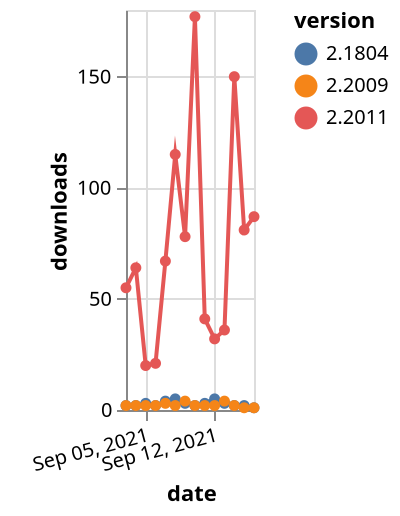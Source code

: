 {"$schema": "https://vega.github.io/schema/vega-lite/v5.json", "description": "A simple bar chart with embedded data.", "data": {"values": [{"date": "2021-09-03", "total": 5118, "delta": 2, "version": "2.1804"}, {"date": "2021-09-04", "total": 5120, "delta": 2, "version": "2.1804"}, {"date": "2021-09-05", "total": 5123, "delta": 3, "version": "2.1804"}, {"date": "2021-09-06", "total": 5125, "delta": 2, "version": "2.1804"}, {"date": "2021-09-07", "total": 5129, "delta": 4, "version": "2.1804"}, {"date": "2021-09-08", "total": 5134, "delta": 5, "version": "2.1804"}, {"date": "2021-09-09", "total": 5137, "delta": 3, "version": "2.1804"}, {"date": "2021-09-10", "total": 5139, "delta": 2, "version": "2.1804"}, {"date": "2021-09-11", "total": 5142, "delta": 3, "version": "2.1804"}, {"date": "2021-09-12", "total": 5147, "delta": 5, "version": "2.1804"}, {"date": "2021-09-13", "total": 5150, "delta": 3, "version": "2.1804"}, {"date": "2021-09-14", "total": 5152, "delta": 2, "version": "2.1804"}, {"date": "2021-09-15", "total": 5154, "delta": 2, "version": "2.1804"}, {"date": "2021-09-16", "total": 5155, "delta": 1, "version": "2.1804"}, {"date": "2021-09-03", "total": 74504, "delta": 55, "version": "2.2011"}, {"date": "2021-09-04", "total": 74568, "delta": 64, "version": "2.2011"}, {"date": "2021-09-05", "total": 74588, "delta": 20, "version": "2.2011"}, {"date": "2021-09-06", "total": 74609, "delta": 21, "version": "2.2011"}, {"date": "2021-09-07", "total": 74676, "delta": 67, "version": "2.2011"}, {"date": "2021-09-08", "total": 74791, "delta": 115, "version": "2.2011"}, {"date": "2021-09-09", "total": 74869, "delta": 78, "version": "2.2011"}, {"date": "2021-09-10", "total": 75046, "delta": 177, "version": "2.2011"}, {"date": "2021-09-11", "total": 75087, "delta": 41, "version": "2.2011"}, {"date": "2021-09-12", "total": 75119, "delta": 32, "version": "2.2011"}, {"date": "2021-09-13", "total": 75155, "delta": 36, "version": "2.2011"}, {"date": "2021-09-14", "total": 75305, "delta": 150, "version": "2.2011"}, {"date": "2021-09-15", "total": 75386, "delta": 81, "version": "2.2011"}, {"date": "2021-09-16", "total": 75473, "delta": 87, "version": "2.2011"}, {"date": "2021-09-03", "total": 4731, "delta": 2, "version": "2.2009"}, {"date": "2021-09-04", "total": 4733, "delta": 2, "version": "2.2009"}, {"date": "2021-09-05", "total": 4735, "delta": 2, "version": "2.2009"}, {"date": "2021-09-06", "total": 4737, "delta": 2, "version": "2.2009"}, {"date": "2021-09-07", "total": 4740, "delta": 3, "version": "2.2009"}, {"date": "2021-09-08", "total": 4742, "delta": 2, "version": "2.2009"}, {"date": "2021-09-09", "total": 4746, "delta": 4, "version": "2.2009"}, {"date": "2021-09-10", "total": 4748, "delta": 2, "version": "2.2009"}, {"date": "2021-09-11", "total": 4750, "delta": 2, "version": "2.2009"}, {"date": "2021-09-12", "total": 4752, "delta": 2, "version": "2.2009"}, {"date": "2021-09-13", "total": 4756, "delta": 4, "version": "2.2009"}, {"date": "2021-09-14", "total": 4758, "delta": 2, "version": "2.2009"}, {"date": "2021-09-15", "total": 4759, "delta": 1, "version": "2.2009"}, {"date": "2021-09-16", "total": 4760, "delta": 1, "version": "2.2009"}]}, "width": "container", "mark": {"type": "line", "point": {"filled": true}}, "encoding": {"x": {"field": "date", "type": "temporal", "timeUnit": "yearmonthdate", "title": "date", "axis": {"labelAngle": -15}}, "y": {"field": "delta", "type": "quantitative", "title": "downloads"}, "color": {"field": "version", "type": "nominal"}, "tooltip": {"field": "delta"}}}